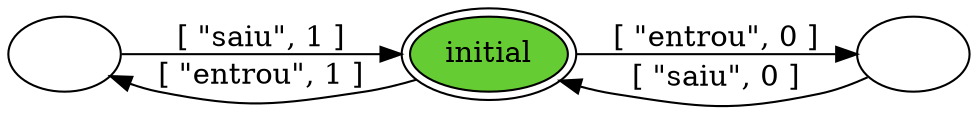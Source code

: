 digraph {
  rankdir = "LR"
  s0 [label=""]
  s1 [label=""]
  s2 [label="initial",style=filled,peripheries=2,fillcolor="#66cc33"]
  s2 -> s1 [label="[ \"entrou\", 0 ]"]
  s2 -> s0 [label="[ \"entrou\", 1 ]"]
  s1 -> s2 [label="[ \"saiu\", 0 ]"]
  s0 -> s2 [label="[ \"saiu\", 1 ]"]
}
